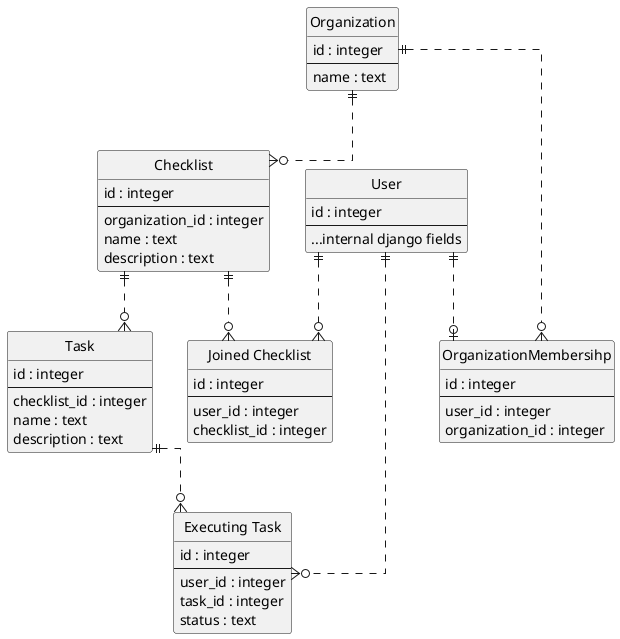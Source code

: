 @startuml

' hide the spot
hide circle

' avoid problems with angled crows feet
skinparam linetype ortho

entity "Organization" as org {
  id : integer
  --
  name : text
}

entity "Checklist" as che {
  id : integer
  --
  organization_id : integer
  name : text
  description : text
}

entity "Task" as tas {
  id : integer
  --
  checklist_id : integer
  name : text
  description : text
}

entity "User" as use {
  id : integer
  --
  ...internal django fields
}

entity "OrganizationMembersihp" as mem {
  id : integer
  --
  user_id : integer
  organization_id : integer
}

entity "Joined Checklist" as e_c {
  id : integer
  --
  user_id : integer
  checklist_id : integer
}

entity "Executing Task" as e_t {
  id : integer
  --
  user_id : integer
  task_id : integer
  status : text
}

org ||..o{ che
che ||..o{ tas


use ||..o| mem
org ||..o{ mem

use ||..o{ e_c
che ||..o{ e_c
use ||..o{ e_t
tas ||..o{ e_t

@enduml
